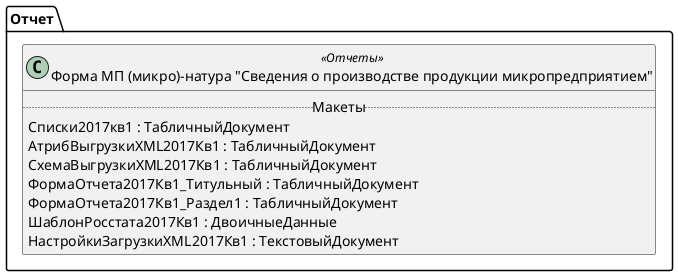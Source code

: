 ﻿@startuml РегламентированныйОтчетСтатистикаФормаМПмикронатура
'!include templates.wsd
'..\include templates.wsd
class Отчет.РегламентированныйОтчетСтатистикаФормаМПмикронатура as "Форма МП (микро)-натура "Сведения о производстве продукции микропредприятием"" <<Отчеты>>
{
..Макеты..
Списки2017кв1 : ТабличныйДокумент
АтрибВыгрузкиXML2017Кв1 : ТабличныйДокумент
СхемаВыгрузкиXML2017Кв1 : ТабличныйДокумент
ФормаОтчета2017Кв1_Титульный : ТабличныйДокумент
ФормаОтчета2017Кв1_Раздел1 : ТабличныйДокумент
ШаблонРосстата2017Кв1 : ДвоичныеДанные
НастройкиЗагрузкиXML2017Кв1 : ТекстовыйДокумент
}
@enduml
